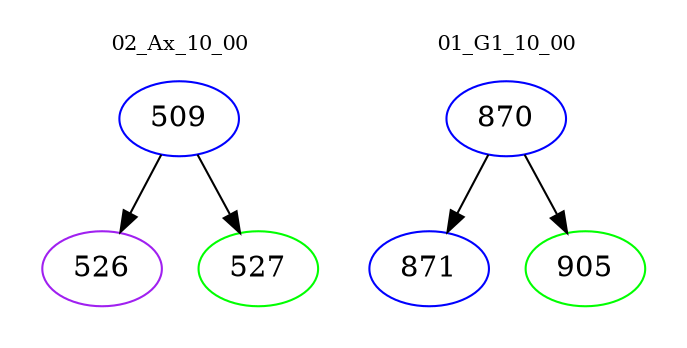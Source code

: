 digraph{
subgraph cluster_0 {
color = white
label = "02_Ax_10_00";
fontsize=10;
T0_509 [label="509", color="blue"]
T0_509 -> T0_526 [color="black"]
T0_526 [label="526", color="purple"]
T0_509 -> T0_527 [color="black"]
T0_527 [label="527", color="green"]
}
subgraph cluster_1 {
color = white
label = "01_G1_10_00";
fontsize=10;
T1_870 [label="870", color="blue"]
T1_870 -> T1_871 [color="black"]
T1_871 [label="871", color="blue"]
T1_870 -> T1_905 [color="black"]
T1_905 [label="905", color="green"]
}
}

